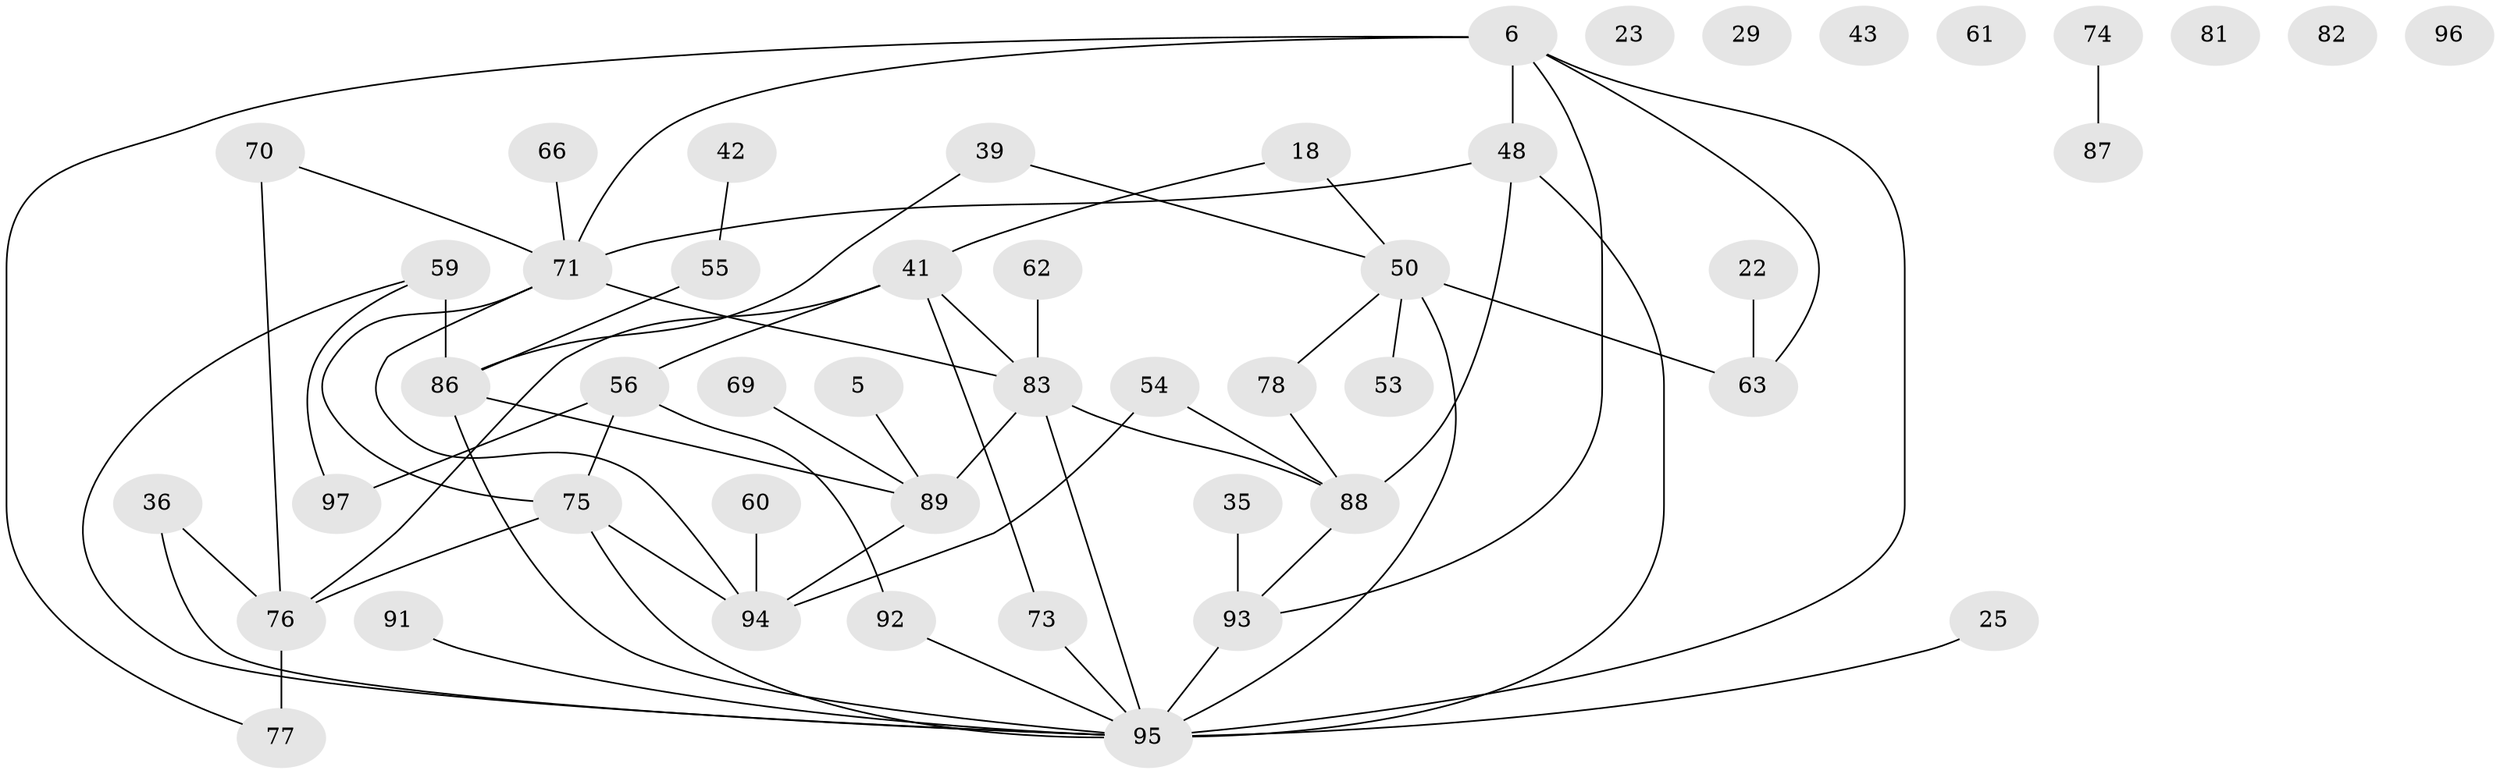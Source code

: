 // original degree distribution, {3: 0.18556701030927836, 1: 0.1958762886597938, 7: 0.010309278350515464, 2: 0.21649484536082475, 5: 0.08247422680412371, 4: 0.20618556701030927, 0: 0.07216494845360824, 6: 0.030927835051546393}
// Generated by graph-tools (version 1.1) at 2025/40/03/09/25 04:40:00]
// undirected, 48 vertices, 63 edges
graph export_dot {
graph [start="1"]
  node [color=gray90,style=filled];
  5;
  6;
  18;
  22;
  23;
  25;
  29;
  35;
  36;
  39;
  41;
  42;
  43;
  48 [super="+45"];
  50 [super="+10+13+19+46"];
  53;
  54 [super="+15"];
  55;
  56 [super="+7+11"];
  59 [super="+33"];
  60;
  61;
  62;
  63 [super="+37"];
  66;
  69;
  70;
  71 [super="+14+44"];
  73;
  74;
  75 [super="+47"];
  76 [super="+16"];
  77;
  78;
  81;
  82;
  83 [super="+9+79+57"];
  86 [super="+68+49"];
  87;
  88 [super="+34+51"];
  89;
  91;
  92;
  93 [super="+27"];
  94 [super="+65+24"];
  95 [super="+28+90"];
  96;
  97;
  5 -- 89;
  6 -- 48 [weight=2];
  6 -- 63;
  6 -- 77;
  6 -- 93;
  6 -- 71;
  6 -- 95;
  18 -- 41;
  18 -- 50;
  22 -- 63;
  25 -- 95;
  35 -- 93;
  36 -- 76;
  36 -- 95;
  39 -- 86;
  39 -- 50;
  41 -- 56;
  41 -- 73;
  41 -- 76 [weight=2];
  41 -- 83;
  42 -- 55;
  48 -- 95 [weight=2];
  48 -- 88;
  48 -- 71;
  50 -- 53;
  50 -- 78;
  50 -- 95 [weight=4];
  50 -- 63 [weight=3];
  54 -- 88;
  54 -- 94;
  55 -- 86;
  56 -- 97;
  56 -- 75;
  56 -- 92;
  59 -- 86 [weight=3];
  59 -- 97;
  59 -- 95;
  60 -- 94;
  62 -- 83;
  66 -- 71;
  69 -- 89;
  70 -- 76;
  70 -- 71;
  71 -- 94;
  71 -- 83 [weight=2];
  71 -- 75;
  73 -- 95;
  74 -- 87;
  75 -- 76 [weight=2];
  75 -- 94;
  75 -- 95;
  76 -- 77 [weight=2];
  78 -- 88;
  83 -- 95 [weight=2];
  83 -- 88 [weight=2];
  83 -- 89;
  86 -- 89;
  86 -- 95 [weight=3];
  88 -- 93;
  89 -- 94;
  91 -- 95;
  92 -- 95;
  93 -- 95 [weight=2];
}

